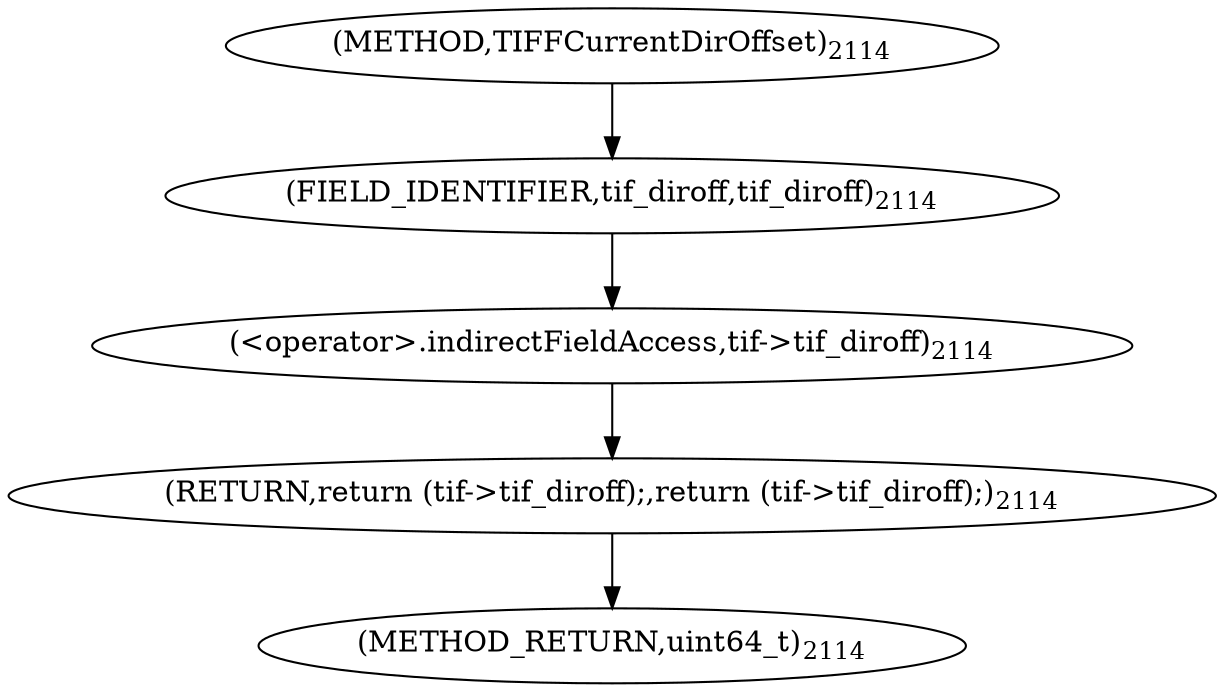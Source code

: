 digraph "TIFFCurrentDirOffset" {  
"44838" [label = <(RETURN,return (tif-&gt;tif_diroff);,return (tif-&gt;tif_diroff);)<SUB>2114</SUB>> ]
"44839" [label = <(&lt;operator&gt;.indirectFieldAccess,tif-&gt;tif_diroff)<SUB>2114</SUB>> ]
"44841" [label = <(FIELD_IDENTIFIER,tif_diroff,tif_diroff)<SUB>2114</SUB>> ]
"44835" [label = <(METHOD,TIFFCurrentDirOffset)<SUB>2114</SUB>> ]
"44842" [label = <(METHOD_RETURN,uint64_t)<SUB>2114</SUB>> ]
  "44838" -> "44842" 
  "44839" -> "44838" 
  "44841" -> "44839" 
  "44835" -> "44841" 
}
